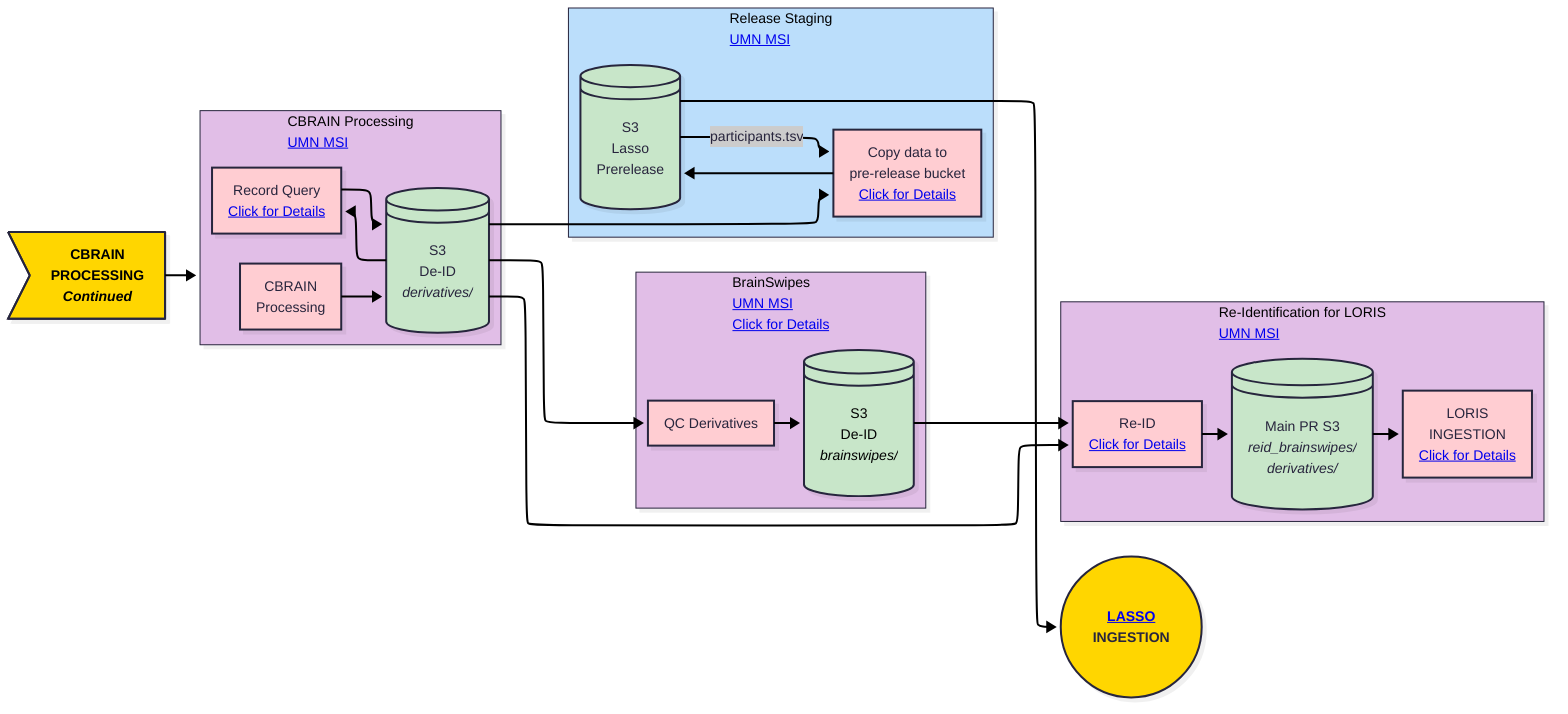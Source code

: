 ---
config:
  layout: elk
  look: neo
  theme: redux
---
flowchart LR
 subgraph s2["CBRAIN Processing<br><a href=../../orgcharts/#midb-informatics-hub-msi rel=noopener target=_blank>UMN MSI</a>"]
        n24["CBRAIN<br>Processing"]
        n25["S3<br>De-ID<br><i>derivatives/</i>"]
        n26@{ label: "Record Query<br><a href='../data-proc-wf/#record-query' target=\"_top\">Click for Details</a>" }
  end
 subgraph s3["Re-Identification for LORIS<br><a href=../../orgcharts/#midb-informatics-hub-msi rel=noopener target=_blank>UMN MSI</a>"]
        n27@{ label: "Re-ID<br><a href=\"../data-proc-wf/#re-id\" target=\"_top\">Click for Details</a>" }
        n28@{ label: "<span style=\"color:\">Main PR S3</span><br style=\"color:\"><span style=\"color:\"><i>reid_brainswipes/<br>derivatives</i></span><i style=\"color:\">/</i>" }
        n43@{ label: "LORIS<br>INGESTION<br><a href=\"../data-proc-wf/#loris-ingestion\" target=\"_top\">Click for Details</a>" }
  end
 subgraph s4["BrainSwipes<br><a href=../../orgcharts/#midb-informatics-hub-msi rel=noopener target=_blank>UMN MSI</a><br><a href=../data-proc-wf/#brainswipes target=_top>Click for Details</a>"]
        n32["QC Derivatives"]
        n33@{ label: "<div style=\"color:\"><div>S3<br>De-ID<br></div><div></div></div><div style=\"color:\"><i style=\"background-color:\"><font style=\"font-size:\">brainswipes/</font></i></div>" }
  end
 subgraph s5["Release Staging<br><a href=../../orgcharts/#midb-informatics-hub-msi rel=noopener target=_blank>UMN MSI</a>"]
        n35@{ label: "Copy data to<br>pre-release bucket<br><a href=\"../data-proc-wf/#copy-to-release\" target=\"_top\">Click for Details</a>" }
        n36@{ label: "<span style=\"background-color:\">S3<br>Lasso<br>Prerelease</span>" }
  end
    n24 --> n25
    n25 --> n26 & n27 & n35 & n32
    n26 --> n25
    n27 --> n28
    n32 --> n33
    n33 --> n27
    n35 --> n36
    n36 --> n40@{ label: "<a href=\"../../orgcharts/#lasso\" rel=\"noopener\" target=\"_blank\"><b>LASSO</b></a><br><b>INGESTION</b>" }
    n28 --> n43
    n36 -- "participants.tsv" --> n35
    n44>"<b>CBRAIN<br>PROCESSING<br><i>Continued</i></b>"] --> s2
    n24@{ shape: rect}
    n25@{ shape: disk}
    n26@{ shape: rect}
    n27@{ shape: rect}
    n28@{ shape: disk}
    n43@{ shape: rect}
    n33@{ shape: disk}
    n35@{ shape: rect}
    n36@{ shape: disk}
    n40@{ shape: circle}
    style n24 fill:#FFCDD2
    style n25 fill:#C8E6C9
    style n26 fill:#FFCDD2
    style n27 fill:#FFCDD2
    style n28 fill:#C8E6C9
    style n43 fill:#FFCDD2
    style n32 fill:#FFCDD2
    style n33 fill:#C8E6C9,color:#000000
    style n35 fill:#FFCDD2
    style n36 fill:#C8E6C9
    style n40 fill:#FFD600
    style n44 fill:#FFD600,color:#000000
    style s2 fill:#E1BEE7
    style s3 fill:#E1BEE7
    style s4 fill:#E1BEE7
    style s5 fill:#BBDEFB
